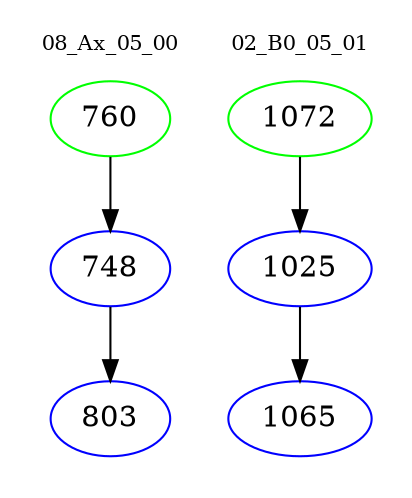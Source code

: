 digraph{
subgraph cluster_0 {
color = white
label = "08_Ax_05_00";
fontsize=10;
T0_760 [label="760", color="green"]
T0_760 -> T0_748 [color="black"]
T0_748 [label="748", color="blue"]
T0_748 -> T0_803 [color="black"]
T0_803 [label="803", color="blue"]
}
subgraph cluster_1 {
color = white
label = "02_B0_05_01";
fontsize=10;
T1_1072 [label="1072", color="green"]
T1_1072 -> T1_1025 [color="black"]
T1_1025 [label="1025", color="blue"]
T1_1025 -> T1_1065 [color="black"]
T1_1065 [label="1065", color="blue"]
}
}
